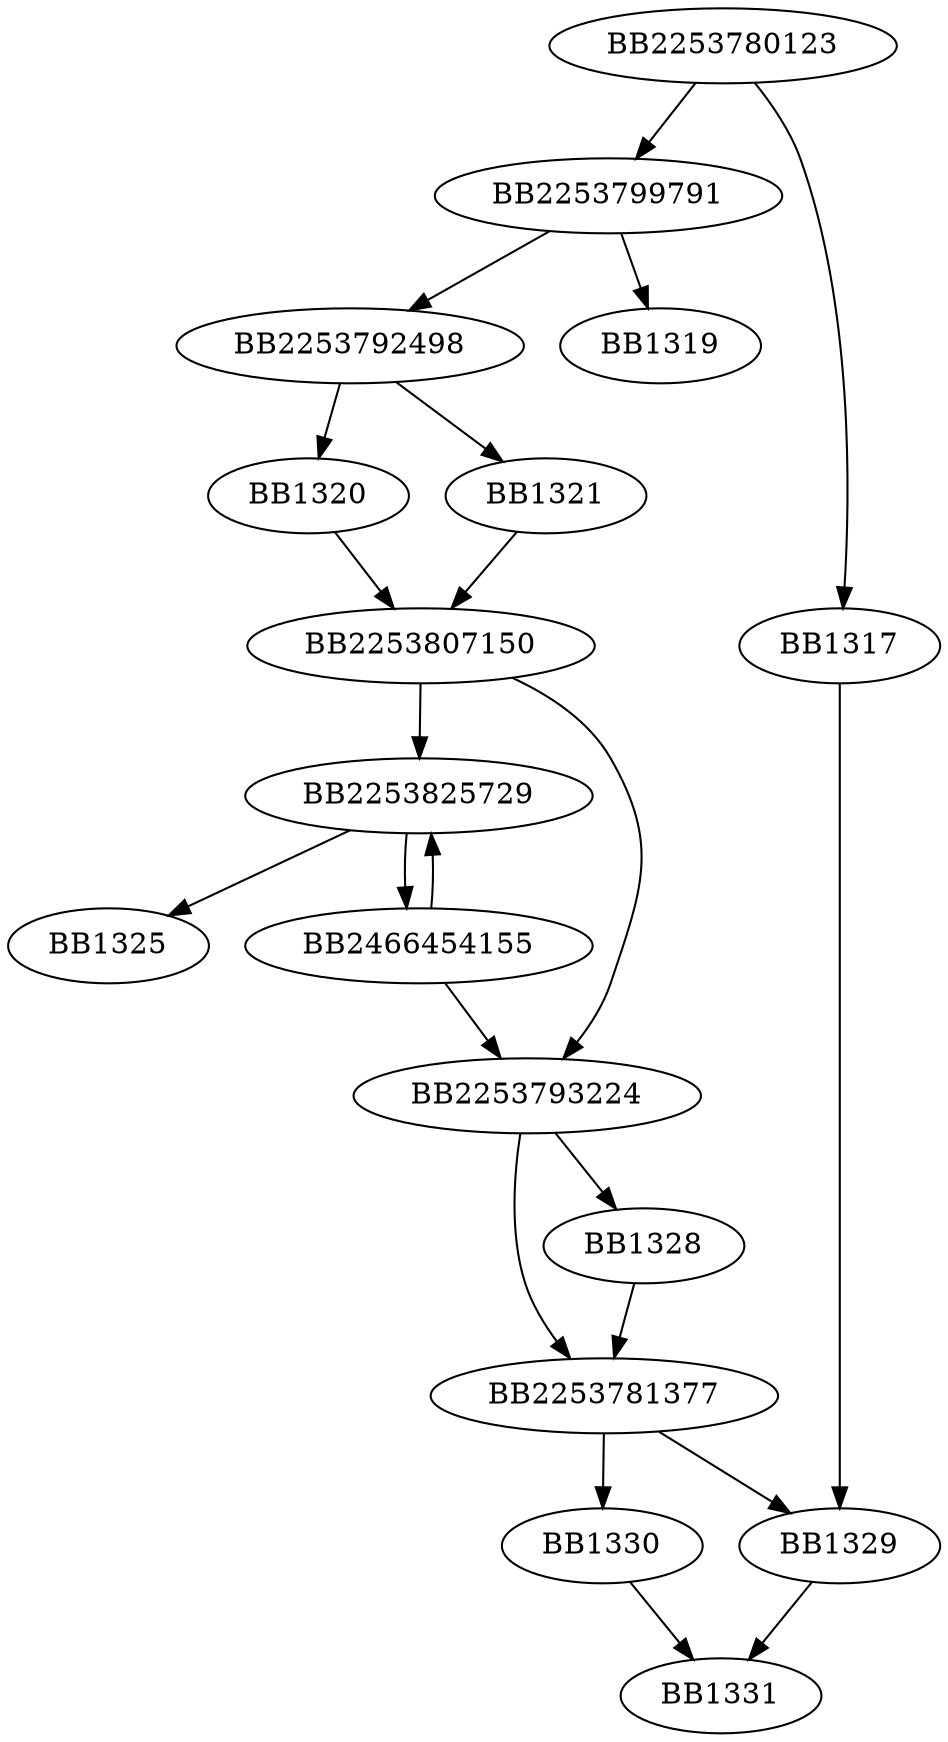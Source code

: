 digraph G{
	BB2253780123->BB2253799791;
	BB2253780123->BB1317;
	BB2253799791->BB2253792498;
	BB2253799791->BB1319;
	BB2253792498->BB1320;
	BB2253792498->BB1321;
	BB1320->BB2253807150;
	BB1321->BB2253807150;
	BB2253807150->BB2253825729;
	BB2253807150->BB2253793224;
	BB2253825729->BB1325;
	BB2253825729->BB2466454155;
	BB2466454155->BB2253825729;
	BB2466454155->BB2253793224;
	BB2253793224->BB2253781377;
	BB2253793224->BB1328;
	BB1328->BB2253781377;
	BB1317->BB1329;
	BB2253781377->BB1330;
	BB2253781377->BB1329;
	BB1330->BB1331;
	BB1329->BB1331;
}
